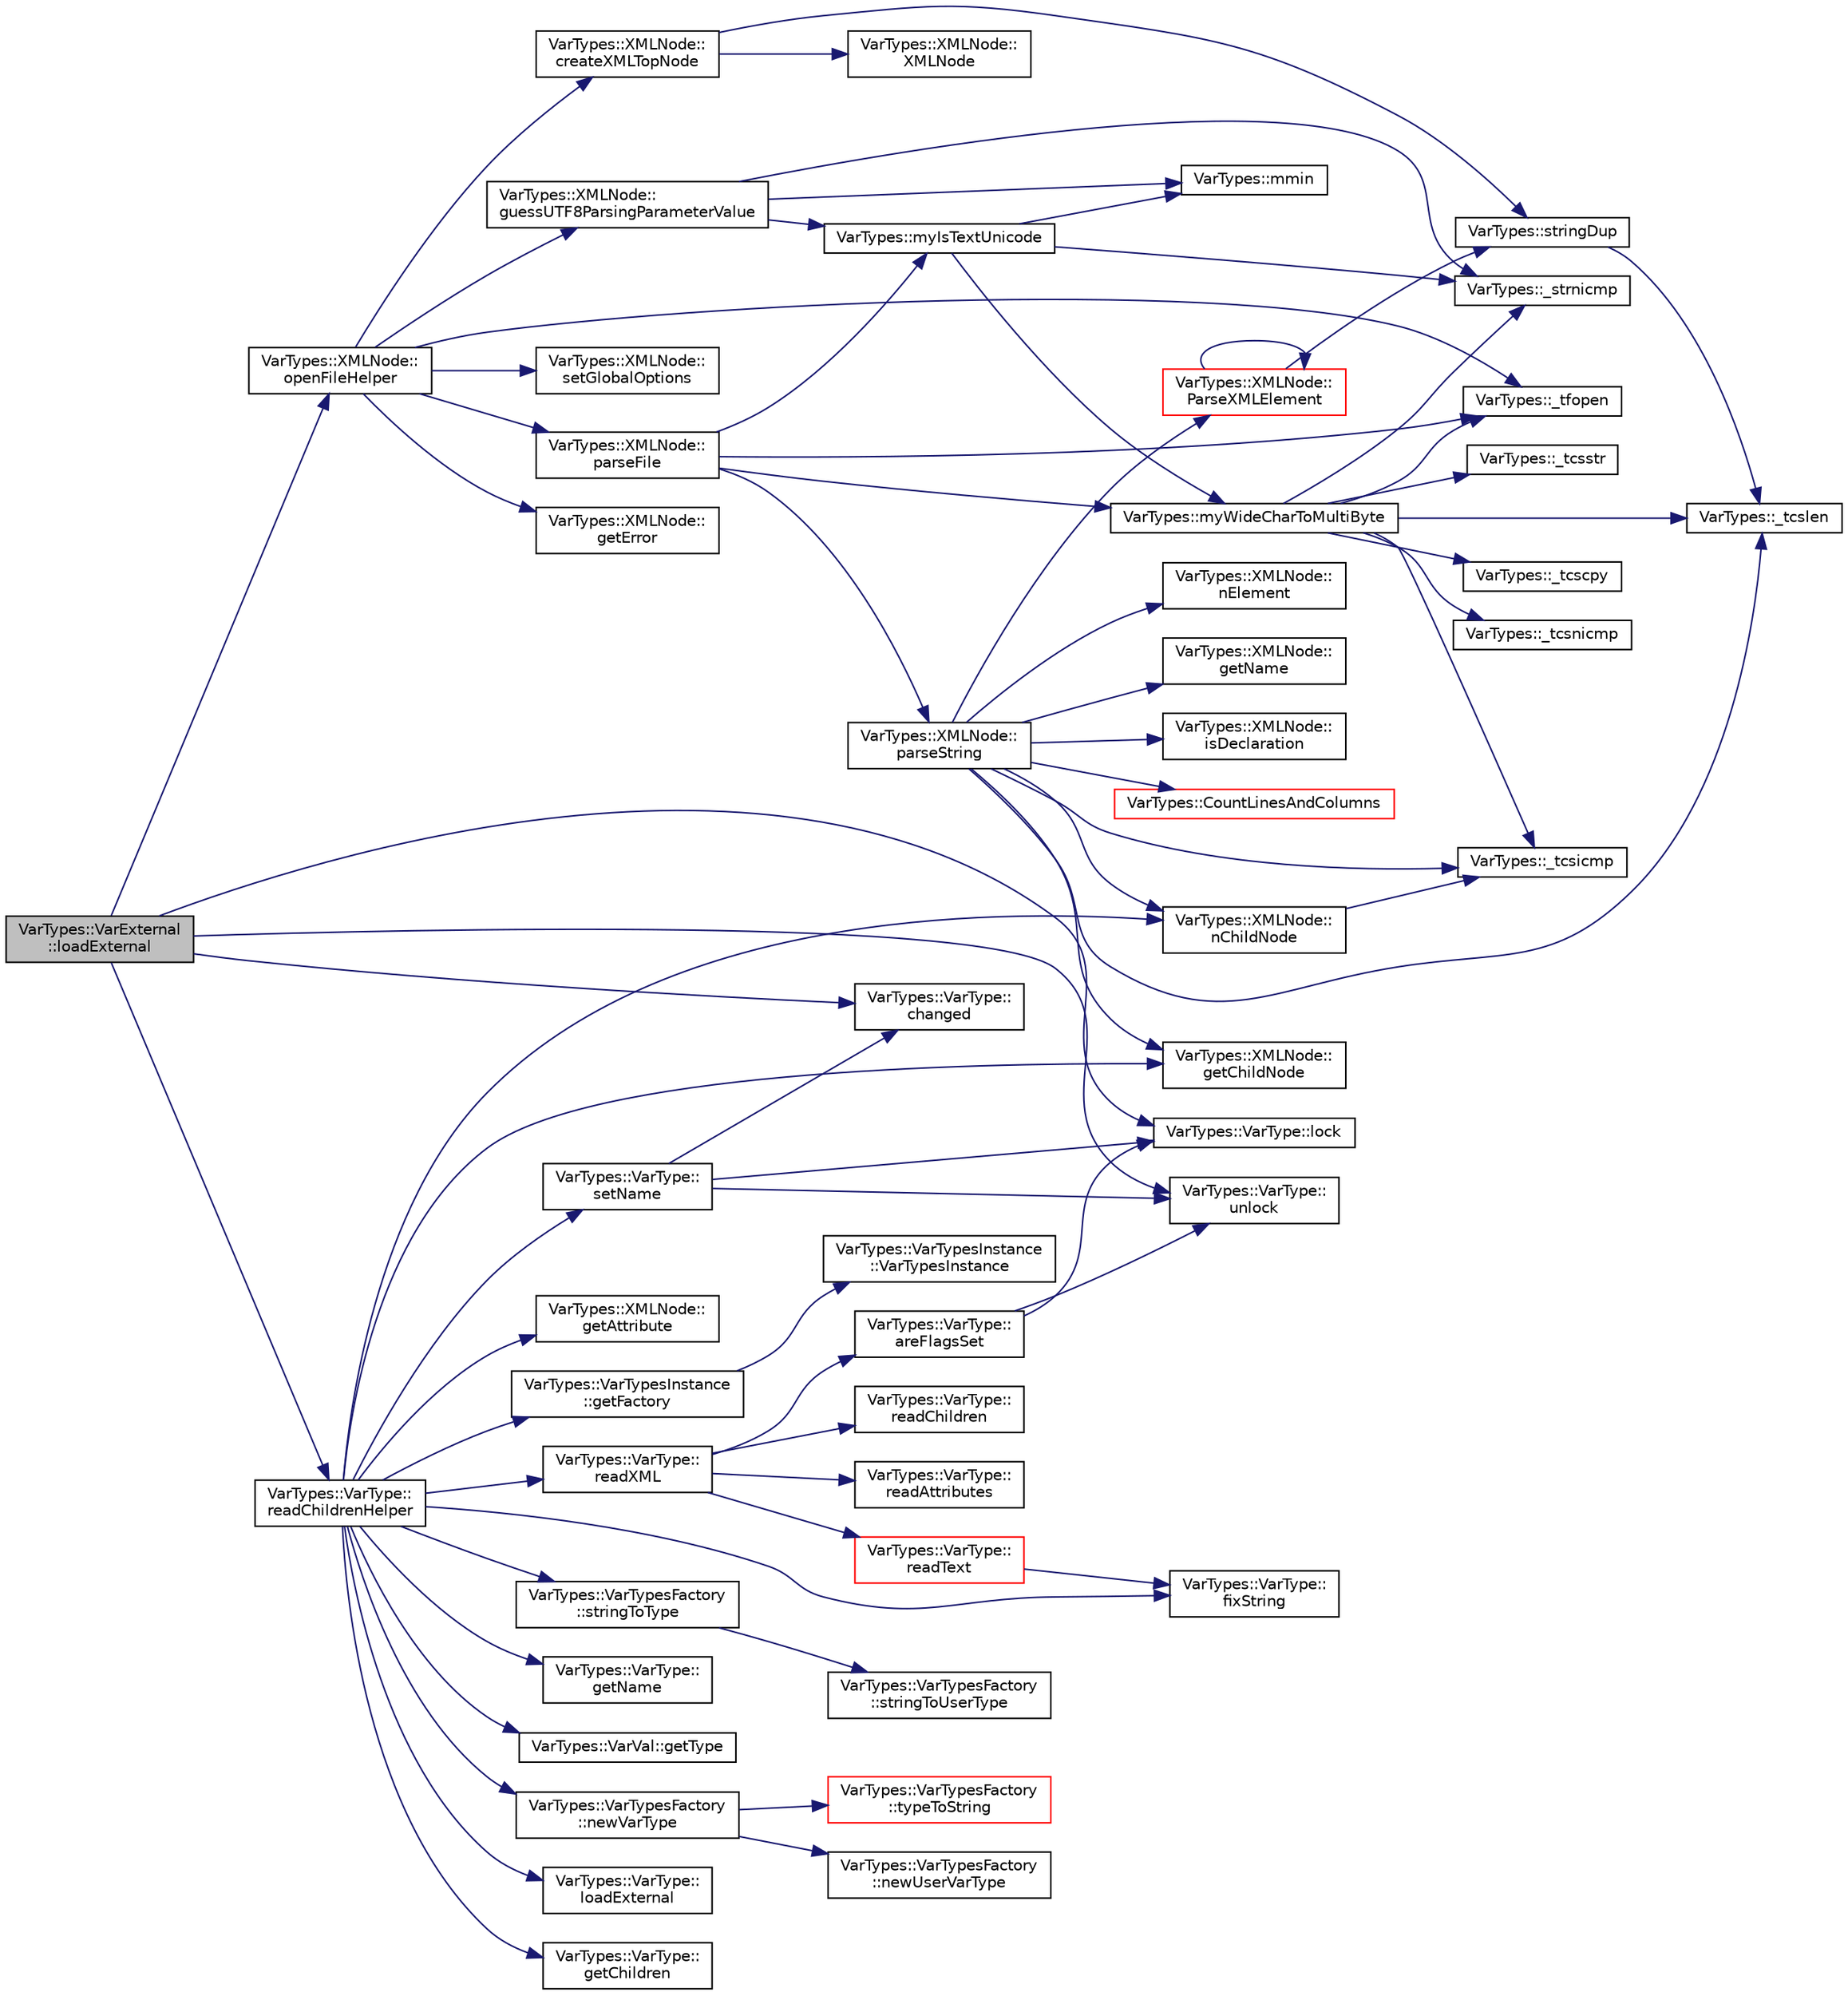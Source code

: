 digraph "VarTypes::VarExternal::loadExternal"
{
 // INTERACTIVE_SVG=YES
  edge [fontname="Helvetica",fontsize="10",labelfontname="Helvetica",labelfontsize="10"];
  node [fontname="Helvetica",fontsize="10",shape=record];
  rankdir="LR";
  Node1 [label="VarTypes::VarExternal\l::loadExternal",height=0.2,width=0.4,color="black", fillcolor="grey75", style="filled", fontcolor="black"];
  Node1 -> Node2 [color="midnightblue",fontsize="10",style="solid",fontname="Helvetica"];
  Node2 [label="VarTypes::VarType::\lchanged",height=0.2,width=0.4,color="black", fillcolor="white", style="filled",URL="$d4/d59/class_var_types_1_1_var_type.html#a25814e23ce918002421797d6a1d1fba3"];
  Node1 -> Node3 [color="midnightblue",fontsize="10",style="solid",fontname="Helvetica"];
  Node3 [label="VarTypes::VarType::lock",height=0.2,width=0.4,color="black", fillcolor="white", style="filled",URL="$d4/d59/class_var_types_1_1_var_type.html#ae3cc30264a849e50988b92ed305d80d2"];
  Node1 -> Node4 [color="midnightblue",fontsize="10",style="solid",fontname="Helvetica"];
  Node4 [label="VarTypes::XMLNode::\lopenFileHelper",height=0.2,width=0.4,color="black", fillcolor="white", style="filled",URL="$dd/df5/struct_var_types_1_1_x_m_l_node.html#a094bff6322584b5cbec7c0cffab2204e"];
  Node4 -> Node5 [color="midnightblue",fontsize="10",style="solid",fontname="Helvetica"];
  Node5 [label="VarTypes::_tfopen",height=0.2,width=0.4,color="black", fillcolor="white", style="filled",URL="$d1/dde/namespace_var_types.html#a082ff12816b37e226e83fad7152c8a79"];
  Node4 -> Node6 [color="midnightblue",fontsize="10",style="solid",fontname="Helvetica"];
  Node6 [label="VarTypes::XMLNode::\lsetGlobalOptions",height=0.2,width=0.4,color="black", fillcolor="white", style="filled",URL="$dd/df5/struct_var_types_1_1_x_m_l_node.html#ae905804b7b4480e3a6da5b5f17fceeb3"];
  Node4 -> Node7 [color="midnightblue",fontsize="10",style="solid",fontname="Helvetica"];
  Node7 [label="VarTypes::XMLNode::\lguessUTF8ParsingParameterValue",height=0.2,width=0.4,color="black", fillcolor="white", style="filled",URL="$dd/df5/struct_var_types_1_1_x_m_l_node.html#ae6492c7313390ccae9582962fddda9f4"];
  Node7 -> Node8 [color="midnightblue",fontsize="10",style="solid",fontname="Helvetica"];
  Node8 [label="VarTypes::myIsTextUnicode",height=0.2,width=0.4,color="black", fillcolor="white", style="filled",URL="$d1/dde/namespace_var_types.html#a96ef7a052862123ba3a3ffe21f4aacfa"];
  Node8 -> Node9 [color="midnightblue",fontsize="10",style="solid",fontname="Helvetica"];
  Node9 [label="VarTypes::_strnicmp",height=0.2,width=0.4,color="black", fillcolor="white", style="filled",URL="$d1/dde/namespace_var_types.html#af52f055a46a1fa71cb78a3a0077dd687"];
  Node8 -> Node10 [color="midnightblue",fontsize="10",style="solid",fontname="Helvetica"];
  Node10 [label="VarTypes::mmin",height=0.2,width=0.4,color="black", fillcolor="white", style="filled",URL="$d1/dde/namespace_var_types.html#a79336a796427f5695c30245788a8b484"];
  Node8 -> Node11 [color="midnightblue",fontsize="10",style="solid",fontname="Helvetica"];
  Node11 [label="VarTypes::myWideCharToMultiByte",height=0.2,width=0.4,color="black", fillcolor="white", style="filled",URL="$d1/dde/namespace_var_types.html#a6787715045c42131396c03f2c811dc59"];
  Node11 -> Node9 [color="midnightblue",fontsize="10",style="solid",fontname="Helvetica"];
  Node11 -> Node12 [color="midnightblue",fontsize="10",style="solid",fontname="Helvetica"];
  Node12 [label="VarTypes::_tcscpy",height=0.2,width=0.4,color="black", fillcolor="white", style="filled",URL="$d1/dde/namespace_var_types.html#a6fff4e7b88089652d2d8ade07bbe0df7"];
  Node11 -> Node13 [color="midnightblue",fontsize="10",style="solid",fontname="Helvetica"];
  Node13 [label="VarTypes::_tcsicmp",height=0.2,width=0.4,color="black", fillcolor="white", style="filled",URL="$d1/dde/namespace_var_types.html#af64b449517cf3d9ef1b19a7323bfd99c"];
  Node11 -> Node14 [color="midnightblue",fontsize="10",style="solid",fontname="Helvetica"];
  Node14 [label="VarTypes::_tcslen",height=0.2,width=0.4,color="black", fillcolor="white", style="filled",URL="$d1/dde/namespace_var_types.html#a33f094a769ad68c264640d65736e12df"];
  Node11 -> Node15 [color="midnightblue",fontsize="10",style="solid",fontname="Helvetica"];
  Node15 [label="VarTypes::_tcsnicmp",height=0.2,width=0.4,color="black", fillcolor="white", style="filled",URL="$d1/dde/namespace_var_types.html#a2174205992bd64227e480b567e5a9065"];
  Node11 -> Node16 [color="midnightblue",fontsize="10",style="solid",fontname="Helvetica"];
  Node16 [label="VarTypes::_tcsstr",height=0.2,width=0.4,color="black", fillcolor="white", style="filled",URL="$d1/dde/namespace_var_types.html#a9caa6f2a97f5c5e328d6d5346e42f1bf"];
  Node11 -> Node5 [color="midnightblue",fontsize="10",style="solid",fontname="Helvetica"];
  Node7 -> Node10 [color="midnightblue",fontsize="10",style="solid",fontname="Helvetica"];
  Node7 -> Node9 [color="midnightblue",fontsize="10",style="solid",fontname="Helvetica"];
  Node4 -> Node17 [color="midnightblue",fontsize="10",style="solid",fontname="Helvetica"];
  Node17 [label="VarTypes::XMLNode::\lparseFile",height=0.2,width=0.4,color="black", fillcolor="white", style="filled",URL="$dd/df5/struct_var_types_1_1_x_m_l_node.html#a55f5fb016d367b3b883f30d8aaa98c3e"];
  Node17 -> Node5 [color="midnightblue",fontsize="10",style="solid",fontname="Helvetica"];
  Node17 -> Node8 [color="midnightblue",fontsize="10",style="solid",fontname="Helvetica"];
  Node17 -> Node11 [color="midnightblue",fontsize="10",style="solid",fontname="Helvetica"];
  Node17 -> Node18 [color="midnightblue",fontsize="10",style="solid",fontname="Helvetica"];
  Node18 [label="VarTypes::XMLNode::\lparseString",height=0.2,width=0.4,color="black", fillcolor="white", style="filled",URL="$dd/df5/struct_var_types_1_1_x_m_l_node.html#a112ce71bcafb4e03a4a6d8f909f3a3de"];
  Node18 -> Node19 [color="midnightblue",fontsize="10",style="solid",fontname="Helvetica"];
  Node19 [label="VarTypes::XMLNode::\lParseXMLElement",height=0.2,width=0.4,color="red", fillcolor="white", style="filled",URL="$dd/df5/struct_var_types_1_1_x_m_l_node.html#abf5cf181da87518047ad51d7c0e45d1f"];
  Node19 -> Node20 [color="midnightblue",fontsize="10",style="solid",fontname="Helvetica"];
  Node20 [label="VarTypes::stringDup",height=0.2,width=0.4,color="black", fillcolor="white", style="filled",URL="$d1/dde/namespace_var_types.html#af79aab010747d6340009c2e1d6deb9a8"];
  Node20 -> Node14 [color="midnightblue",fontsize="10",style="solid",fontname="Helvetica"];
  Node19 -> Node19 [color="midnightblue",fontsize="10",style="solid",fontname="Helvetica"];
  Node18 -> Node21 [color="midnightblue",fontsize="10",style="solid",fontname="Helvetica"];
  Node21 [label="VarTypes::XMLNode::\lnChildNode",height=0.2,width=0.4,color="black", fillcolor="white", style="filled",URL="$dd/df5/struct_var_types_1_1_x_m_l_node.html#a5301934f1677447edf0cb3a583bc7d9f"];
  Node21 -> Node13 [color="midnightblue",fontsize="10",style="solid",fontname="Helvetica"];
  Node18 -> Node22 [color="midnightblue",fontsize="10",style="solid",fontname="Helvetica"];
  Node22 [label="VarTypes::XMLNode::\lnElement",height=0.2,width=0.4,color="black", fillcolor="white", style="filled",URL="$dd/df5/struct_var_types_1_1_x_m_l_node.html#a6d2cd6efa5a4e526b2d94ec9d05436d0"];
  Node18 -> Node23 [color="midnightblue",fontsize="10",style="solid",fontname="Helvetica"];
  Node23 [label="VarTypes::XMLNode::\lgetChildNode",height=0.2,width=0.4,color="black", fillcolor="white", style="filled",URL="$dd/df5/struct_var_types_1_1_x_m_l_node.html#ae1d6588d6d9fc76983ddaac9c1ee0a96"];
  Node18 -> Node24 [color="midnightblue",fontsize="10",style="solid",fontname="Helvetica"];
  Node24 [label="VarTypes::XMLNode::\lgetName",height=0.2,width=0.4,color="black", fillcolor="white", style="filled",URL="$dd/df5/struct_var_types_1_1_x_m_l_node.html#ad3357b197b0963a3161ea6bde15a6ded"];
  Node18 -> Node14 [color="midnightblue",fontsize="10",style="solid",fontname="Helvetica"];
  Node18 -> Node13 [color="midnightblue",fontsize="10",style="solid",fontname="Helvetica"];
  Node18 -> Node25 [color="midnightblue",fontsize="10",style="solid",fontname="Helvetica"];
  Node25 [label="VarTypes::XMLNode::\lisDeclaration",height=0.2,width=0.4,color="black", fillcolor="white", style="filled",URL="$dd/df5/struct_var_types_1_1_x_m_l_node.html#a895ffd48712b7d8465694f10be64de8d"];
  Node18 -> Node26 [color="midnightblue",fontsize="10",style="solid",fontname="Helvetica"];
  Node26 [label="VarTypes::CountLinesAndColumns",height=0.2,width=0.4,color="red", fillcolor="white", style="filled",URL="$d1/dde/namespace_var_types.html#ad0930604b7d7a59019ea541cfacdf16c"];
  Node4 -> Node27 [color="midnightblue",fontsize="10",style="solid",fontname="Helvetica"];
  Node27 [label="VarTypes::XMLNode::\lgetError",height=0.2,width=0.4,color="black", fillcolor="white", style="filled",URL="$dd/df5/struct_var_types_1_1_x_m_l_node.html#a063b943862ccb50ae45c34151aa2e5d2"];
  Node4 -> Node28 [color="midnightblue",fontsize="10",style="solid",fontname="Helvetica"];
  Node28 [label="VarTypes::XMLNode::\lcreateXMLTopNode",height=0.2,width=0.4,color="black", fillcolor="white", style="filled",URL="$dd/df5/struct_var_types_1_1_x_m_l_node.html#aa3f916a960f624c4515a32fc9589bdf6"];
  Node28 -> Node29 [color="midnightblue",fontsize="10",style="solid",fontname="Helvetica"];
  Node29 [label="VarTypes::XMLNode::\lXMLNode",height=0.2,width=0.4,color="black", fillcolor="white", style="filled",URL="$dd/df5/struct_var_types_1_1_x_m_l_node.html#ae6834d244daa840b54ed19dff36fbaab"];
  Node28 -> Node20 [color="midnightblue",fontsize="10",style="solid",fontname="Helvetica"];
  Node1 -> Node30 [color="midnightblue",fontsize="10",style="solid",fontname="Helvetica"];
  Node30 [label="VarTypes::VarType::\lreadChildrenHelper",height=0.2,width=0.4,color="black", fillcolor="white", style="filled",URL="$d4/d59/class_var_types_1_1_var_type.html#abc6e10025322f3fc5e0e0802c5a5f8d2",tooltip="A helper function to read a list of children from XML and convert it to a vector of VarType nodes..."];
  Node30 -> Node21 [color="midnightblue",fontsize="10",style="solid",fontname="Helvetica"];
  Node30 -> Node23 [color="midnightblue",fontsize="10",style="solid",fontname="Helvetica"];
  Node30 -> Node31 [color="midnightblue",fontsize="10",style="solid",fontname="Helvetica"];
  Node31 [label="VarTypes::VarType::\lfixString",height=0.2,width=0.4,color="black", fillcolor="white", style="filled",URL="$d4/d59/class_var_types_1_1_var_type.html#ab91a8fb9e1913ba95bd0ae78690e9014"];
  Node30 -> Node32 [color="midnightblue",fontsize="10",style="solid",fontname="Helvetica"];
  Node32 [label="VarTypes::XMLNode::\lgetAttribute",height=0.2,width=0.4,color="black", fillcolor="white", style="filled",URL="$dd/df5/struct_var_types_1_1_x_m_l_node.html#a63a980fcd642b60f109128d9a2d92b40"];
  Node30 -> Node33 [color="midnightblue",fontsize="10",style="solid",fontname="Helvetica"];
  Node33 [label="VarTypes::VarTypesInstance\l::getFactory",height=0.2,width=0.4,color="black", fillcolor="white", style="filled",URL="$d0/d6d/class_var_types_1_1_var_types_instance.html#a408eb4228a2ef962ccaa16cf2c3fd012"];
  Node33 -> Node34 [color="midnightblue",fontsize="10",style="solid",fontname="Helvetica"];
  Node34 [label="VarTypes::VarTypesInstance\l::VarTypesInstance",height=0.2,width=0.4,color="black", fillcolor="white", style="filled",URL="$d0/d6d/class_var_types_1_1_var_types_instance.html#a98f863268ab29c225894a1d6e2fe86e8"];
  Node30 -> Node35 [color="midnightblue",fontsize="10",style="solid",fontname="Helvetica"];
  Node35 [label="VarTypes::VarTypesFactory\l::stringToType",height=0.2,width=0.4,color="black", fillcolor="white", style="filled",URL="$db/dd8/class_var_types_1_1_var_types_factory.html#acbd472b924de91fcd46f151db1e9bd49"];
  Node35 -> Node36 [color="midnightblue",fontsize="10",style="solid",fontname="Helvetica"];
  Node36 [label="VarTypes::VarTypesFactory\l::stringToUserType",height=0.2,width=0.4,color="black", fillcolor="white", style="filled",URL="$db/dd8/class_var_types_1_1_var_types_factory.html#a8570680eb58cee16022234c06129a6e8"];
  Node30 -> Node37 [color="midnightblue",fontsize="10",style="solid",fontname="Helvetica"];
  Node37 [label="VarTypes::VarType::\lgetName",height=0.2,width=0.4,color="black", fillcolor="white", style="filled",URL="$d4/d59/class_var_types_1_1_var_type.html#a1b2c2afe68e503417551b47a643fb5c2",tooltip="Get the string label of this node. "];
  Node30 -> Node38 [color="midnightblue",fontsize="10",style="solid",fontname="Helvetica"];
  Node38 [label="VarTypes::VarVal::getType",height=0.2,width=0.4,color="black", fillcolor="white", style="filled",URL="$d6/de8/class_var_types_1_1_var_val.html#a055099df08f318d6b870271687972c01",tooltip="Get the type of this VarType node. "];
  Node30 -> Node39 [color="midnightblue",fontsize="10",style="solid",fontname="Helvetica"];
  Node39 [label="VarTypes::VarTypesFactory\l::newVarType",height=0.2,width=0.4,color="black", fillcolor="white", style="filled",URL="$db/dd8/class_var_types_1_1_var_types_factory.html#a6af386fdd6d1c49af75ba17470c986f3"];
  Node39 -> Node40 [color="midnightblue",fontsize="10",style="solid",fontname="Helvetica"];
  Node40 [label="VarTypes::VarTypesFactory\l::newUserVarType",height=0.2,width=0.4,color="black", fillcolor="white", style="filled",URL="$db/dd8/class_var_types_1_1_var_types_factory.html#ab8f397d201370a4068cb73ca5fb8b1a2"];
  Node39 -> Node41 [color="midnightblue",fontsize="10",style="solid",fontname="Helvetica"];
  Node41 [label="VarTypes::VarTypesFactory\l::typeToString",height=0.2,width=0.4,color="red", fillcolor="white", style="filled",URL="$db/dd8/class_var_types_1_1_var_types_factory.html#a86b348b8b216141ce17d80b3278562d9"];
  Node30 -> Node42 [color="midnightblue",fontsize="10",style="solid",fontname="Helvetica"];
  Node42 [label="VarTypes::VarType::\lsetName",height=0.2,width=0.4,color="black", fillcolor="white", style="filled",URL="$d4/d59/class_var_types_1_1_var_type.html#a323df27bbbe7d4dfa771d4af772c3b48",tooltip="Set the string label of this node. "];
  Node42 -> Node3 [color="midnightblue",fontsize="10",style="solid",fontname="Helvetica"];
  Node42 -> Node43 [color="midnightblue",fontsize="10",style="solid",fontname="Helvetica"];
  Node43 [label="VarTypes::VarType::\lunlock",height=0.2,width=0.4,color="black", fillcolor="white", style="filled",URL="$d4/d59/class_var_types_1_1_var_type.html#aa879148410da333f6b9bf5c5e58fbad8"];
  Node42 -> Node2 [color="midnightblue",fontsize="10",style="solid",fontname="Helvetica"];
  Node30 -> Node44 [color="midnightblue",fontsize="10",style="solid",fontname="Helvetica"];
  Node44 [label="VarTypes::VarType::\lreadXML",height=0.2,width=0.4,color="black", fillcolor="white", style="filled",URL="$d4/d59/class_var_types_1_1_var_type.html#a6919a7473e271fb3f58eeda24f430a56",tooltip="Let this VarType node load the contents of an XMLNode. "];
  Node44 -> Node45 [color="midnightblue",fontsize="10",style="solid",fontname="Helvetica"];
  Node45 [label="VarTypes::VarType::\lareFlagsSet",height=0.2,width=0.4,color="black", fillcolor="white", style="filled",URL="$d4/d59/class_var_types_1_1_var_type.html#a3dfdff2c70a8fbe73db4fbdd756059b3"];
  Node45 -> Node3 [color="midnightblue",fontsize="10",style="solid",fontname="Helvetica"];
  Node45 -> Node43 [color="midnightblue",fontsize="10",style="solid",fontname="Helvetica"];
  Node44 -> Node46 [color="midnightblue",fontsize="10",style="solid",fontname="Helvetica"];
  Node46 [label="VarTypes::VarType::\lreadAttributes",height=0.2,width=0.4,color="black", fillcolor="white", style="filled",URL="$d4/d59/class_var_types_1_1_var_type.html#a07ebd369e93561cac2e5f3dc8264f38c"];
  Node44 -> Node47 [color="midnightblue",fontsize="10",style="solid",fontname="Helvetica"];
  Node47 [label="VarTypes::VarType::\lreadText",height=0.2,width=0.4,color="red", fillcolor="white", style="filled",URL="$d4/d59/class_var_types_1_1_var_type.html#ae21cfa610f60de9db3185f1843a007c1"];
  Node47 -> Node31 [color="midnightblue",fontsize="10",style="solid",fontname="Helvetica"];
  Node44 -> Node48 [color="midnightblue",fontsize="10",style="solid",fontname="Helvetica"];
  Node48 [label="VarTypes::VarType::\lreadChildren",height=0.2,width=0.4,color="black", fillcolor="white", style="filled",URL="$d4/d59/class_var_types_1_1_var_type.html#a372c5b544286d0774ea0182ee14eb8eb"];
  Node30 -> Node49 [color="midnightblue",fontsize="10",style="solid",fontname="Helvetica"];
  Node49 [label="VarTypes::VarType::\lloadExternal",height=0.2,width=0.4,color="black", fillcolor="white", style="filled",URL="$d4/d59/class_var_types_1_1_var_type.html#ac82ec43827e13b857182f03e620588de"];
  Node30 -> Node50 [color="midnightblue",fontsize="10",style="solid",fontname="Helvetica"];
  Node50 [label="VarTypes::VarType::\lgetChildren",height=0.2,width=0.4,color="black", fillcolor="white", style="filled",URL="$d4/d59/class_var_types_1_1_var_type.html#a0ffcbb6662d2e9f1590b3f0387a458e2"];
  Node1 -> Node43 [color="midnightblue",fontsize="10",style="solid",fontname="Helvetica"];
}
